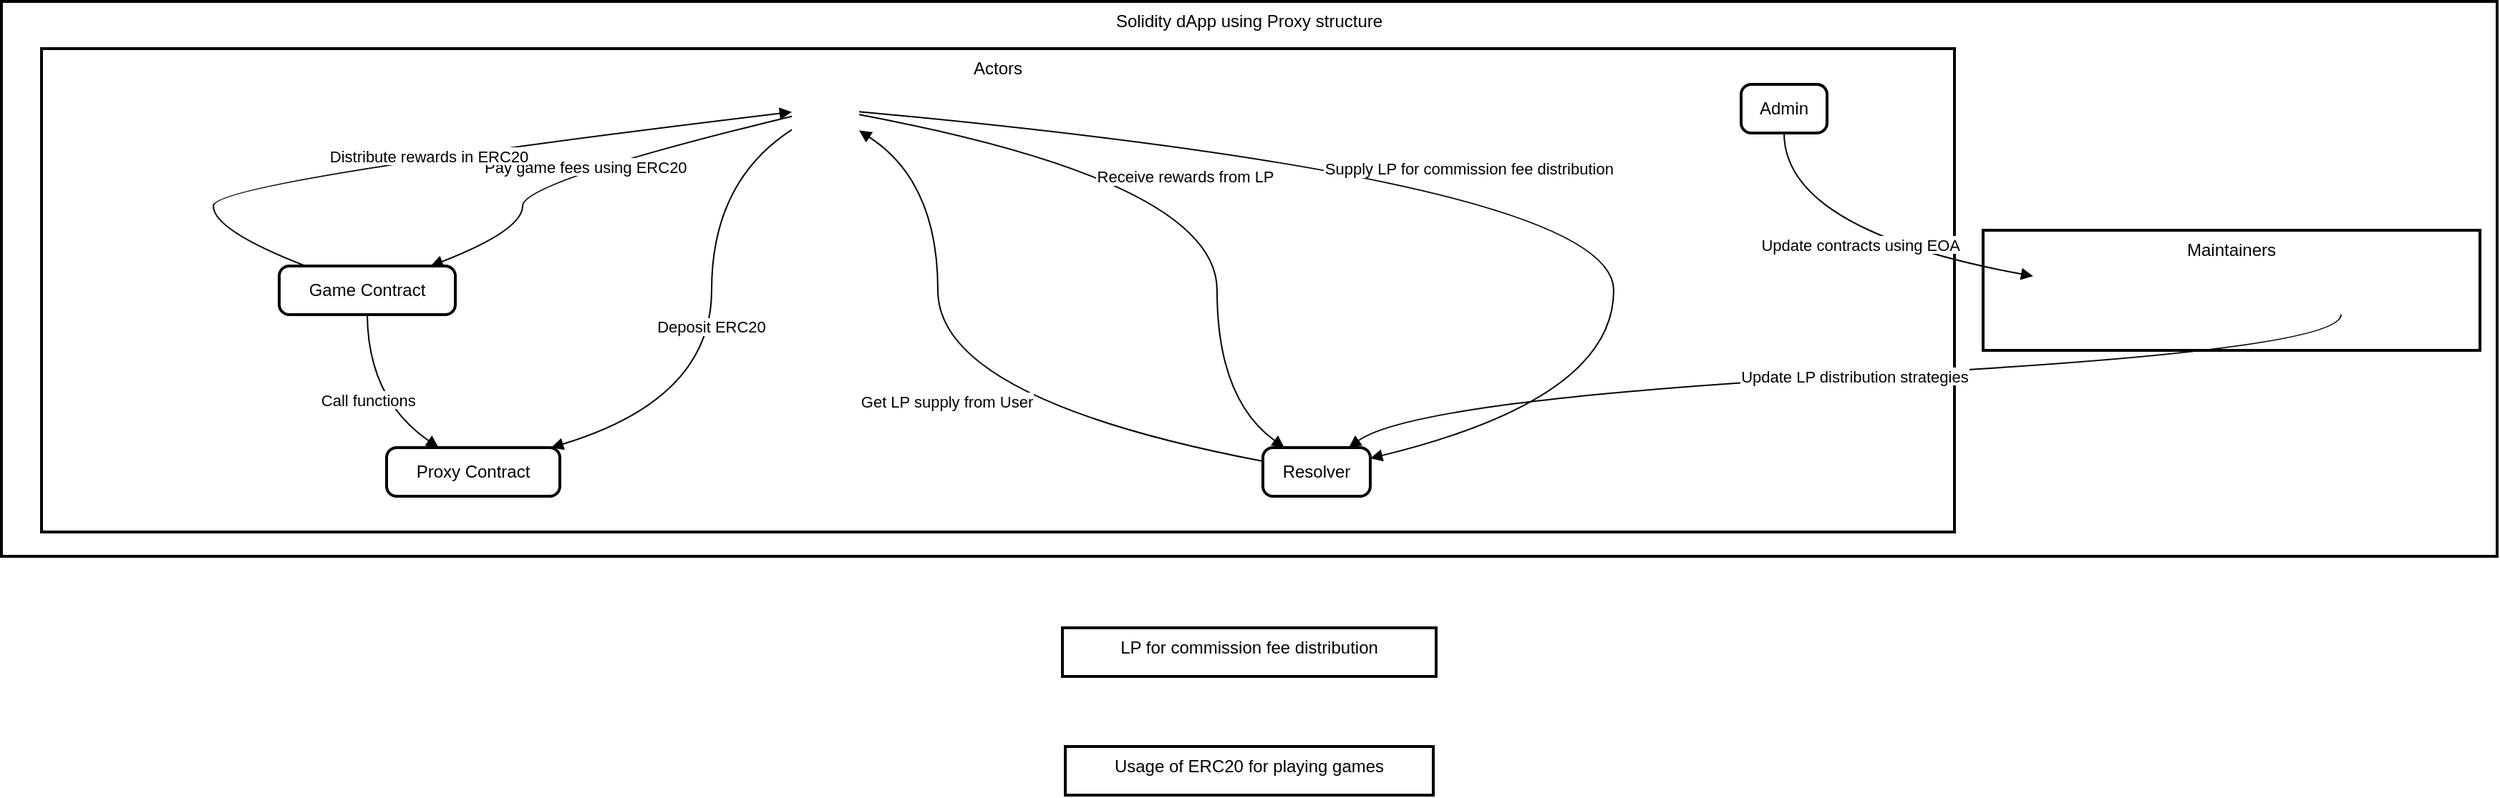 <mxfile version="24.7.8">
  <diagram name="페이지-1" id="elgvz0MD2874TuV1VdrQ">
    <mxGraphModel>
      <root>
        <mxCell id="0" />
        <mxCell id="1" parent="0" />
        <mxCell id="2" value="Solidity dApp using Proxy structure" style="whiteSpace=wrap;strokeWidth=2;verticalAlign=top;" vertex="1" parent="1">
          <mxGeometry width="1743" height="388" as="geometry" />
        </mxCell>
        <mxCell id="3" value="User" style="rounded=1;absoluteArcSize=1;arcSize=14;whiteSpace=wrap;strokeWidth=2;" vertex="1" parent="2">
          <mxGeometry x="552" y="58" width="47" height="34" as="geometry" />
        </mxCell>
        <mxCell id="4" value="Actors" style="whiteSpace=wrap;strokeWidth=2;verticalAlign=top;" vertex="1" parent="2">
          <mxGeometry x="28" y="33" width="1336" height="338" as="geometry" />
        </mxCell>
        <mxCell id="5" value="Proxy Contract" style="rounded=1;absoluteArcSize=1;arcSize=14;whiteSpace=wrap;strokeWidth=2;" vertex="1" parent="2">
          <mxGeometry x="269" y="312" width="121" height="34" as="geometry" />
        </mxCell>
        <mxCell id="6" value="Resolver" style="rounded=1;absoluteArcSize=1;arcSize=14;whiteSpace=wrap;strokeWidth=2;" vertex="1" parent="2">
          <mxGeometry x="881" y="312" width="75" height="34" as="geometry" />
        </mxCell>
        <mxCell id="7" value="Game Contract" style="rounded=1;absoluteArcSize=1;arcSize=14;whiteSpace=wrap;strokeWidth=2;" vertex="1" parent="2">
          <mxGeometry x="194" y="185" width="123" height="34" as="geometry" />
        </mxCell>
        <mxCell id="8" value="Admin" style="rounded=1;absoluteArcSize=1;arcSize=14;whiteSpace=wrap;strokeWidth=2;" vertex="1" parent="2">
          <mxGeometry x="1215" y="58" width="60" height="34" as="geometry" />
        </mxCell>
        <mxCell id="9" value="Proxy Admin" style="rounded=1;absoluteArcSize=1;arcSize=14;whiteSpace=wrap;strokeWidth=2;" vertex="1" parent="2">
          <mxGeometry x="1419" y="185" width="103" height="34" as="geometry" />
        </mxCell>
        <mxCell id="10" value="Resolver Admin" style="rounded=1;absoluteArcSize=1;arcSize=14;whiteSpace=wrap;strokeWidth=2;" vertex="1" parent="2">
          <mxGeometry x="1572" y="185" width="124" height="34" as="geometry" />
        </mxCell>
        <mxCell id="11" value="Maintainers" style="whiteSpace=wrap;strokeWidth=2;verticalAlign=top;" vertex="1" parent="2">
          <mxGeometry x="1384" y="160" width="347" height="84" as="geometry" />
        </mxCell>
        <mxCell id="12" value="Deposit ERC20" style="curved=1;startArrow=none;endArrow=block;exitX=-0.01;exitY=0.94;entryX=0.95;entryY=0;" edge="1" parent="2" source="3" target="5">
          <mxGeometry relative="1" as="geometry">
            <Array as="points">
              <mxPoint x="496" y="126" />
              <mxPoint x="496" y="278" />
            </Array>
          </mxGeometry>
        </mxCell>
        <mxCell id="13" value="Supply LP for commission fee distribution" style="curved=1;startArrow=none;endArrow=block;exitX=0.99;exitY=0.56;entryX=1;entryY=0.22;" edge="1" parent="2" source="3" target="6">
          <mxGeometry relative="1" as="geometry">
            <Array as="points">
              <mxPoint x="1126" y="126" />
              <mxPoint x="1126" y="278" />
            </Array>
          </mxGeometry>
        </mxCell>
        <mxCell id="14" value="Call functions" style="curved=1;startArrow=none;endArrow=block;exitX=0.5;exitY=0.99;entryX=0.3;entryY=0;" edge="1" parent="2" source="7" target="5">
          <mxGeometry relative="1" as="geometry">
            <Array as="points">
              <mxPoint x="256" y="278" />
            </Array>
          </mxGeometry>
        </mxCell>
        <mxCell id="15" value="Update contracts using EOA" style="curved=1;startArrow=none;endArrow=block;exitX=0.5;exitY=0.99;entryX=0;entryY=0.21;" edge="1" parent="2" source="8" target="9">
          <mxGeometry relative="1" as="geometry">
            <Array as="points">
              <mxPoint x="1245" y="160" />
            </Array>
          </mxGeometry>
        </mxCell>
        <mxCell id="16" value="Update LP distribution strategies" style="curved=1;startArrow=none;endArrow=block;exitX=0.5;exitY=0.99;entryX=0.8;entryY=0;" edge="1" parent="2" source="10" target="6">
          <mxGeometry relative="1" as="geometry">
            <Array as="points">
              <mxPoint x="1634" y="244" />
              <mxPoint x="988" y="278" />
            </Array>
          </mxGeometry>
        </mxCell>
        <mxCell id="17" value="Pay game fees using ERC20" style="curved=1;startArrow=none;endArrow=block;exitX=-0.01;exitY=0.66;entryX=0.86;entryY=0;" edge="1" parent="2" source="3" target="7">
          <mxGeometry relative="1" as="geometry">
            <Array as="points">
              <mxPoint x="364" y="126" />
              <mxPoint x="364" y="160" />
            </Array>
          </mxGeometry>
        </mxCell>
        <mxCell id="18" value="Distribute rewards in ERC20" style="curved=1;startArrow=none;endArrow=block;exitX=0.15;exitY=0;entryX=-0.01;entryY=0.57;" edge="1" parent="2" source="7" target="3">
          <mxGeometry relative="1" as="geometry">
            <Array as="points">
              <mxPoint x="148" y="160" />
              <mxPoint x="148" y="126" />
            </Array>
          </mxGeometry>
        </mxCell>
        <mxCell id="19" value="Get LP supply from User" style="curved=1;startArrow=none;endArrow=block;exitX=0;exitY=0.28;entryX=0.99;entryY=0.94;" edge="1" parent="2" source="6" target="3">
          <mxGeometry relative="1" as="geometry">
            <Array as="points">
              <mxPoint x="654" y="278" />
              <mxPoint x="654" y="126" />
            </Array>
          </mxGeometry>
        </mxCell>
        <mxCell id="20" value="Receive rewards from LP" style="curved=1;startArrow=none;endArrow=block;exitX=0.99;exitY=0.62;entryX=0.2;entryY=0;" edge="1" parent="2" source="3" target="6">
          <mxGeometry relative="1" as="geometry">
            <Array as="points">
              <mxPoint x="849" y="126" />
              <mxPoint x="849" y="278" />
            </Array>
          </mxGeometry>
        </mxCell>
        <mxCell id="21" value="LP for commission fee distribution" style="whiteSpace=wrap;strokeWidth=2;verticalAlign=top;" vertex="1" parent="1">
          <mxGeometry x="741" y="438" width="261" height="34" as="geometry" />
        </mxCell>
        <mxCell id="22" value="Usage of ERC20 for playing games" style="whiteSpace=wrap;strokeWidth=2;verticalAlign=top;" vertex="1" parent="1">
          <mxGeometry x="743" y="521" width="257" height="34" as="geometry" />
        </mxCell>
      </root>
    </mxGraphModel>
  </diagram>
</mxfile>
